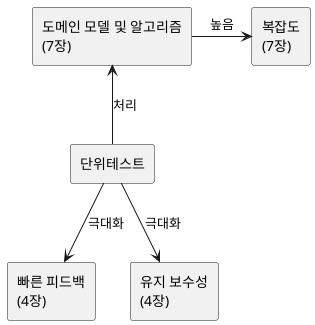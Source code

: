 @startuml book

skinparam componentStyle rectangle

[단위테스트]-->[빠른 피드백\n(4장)] : 극대화
[단위테스트]-->[유지 보수성\n(4장)] : 극대화
[단위테스트]-u->[도메인 모델 및 알고리즘\n(7장)] : 처리

[도메인 모델 및 알고리즘\n(7장)] -> [복잡도\n(7장)] : 높음

@enduml